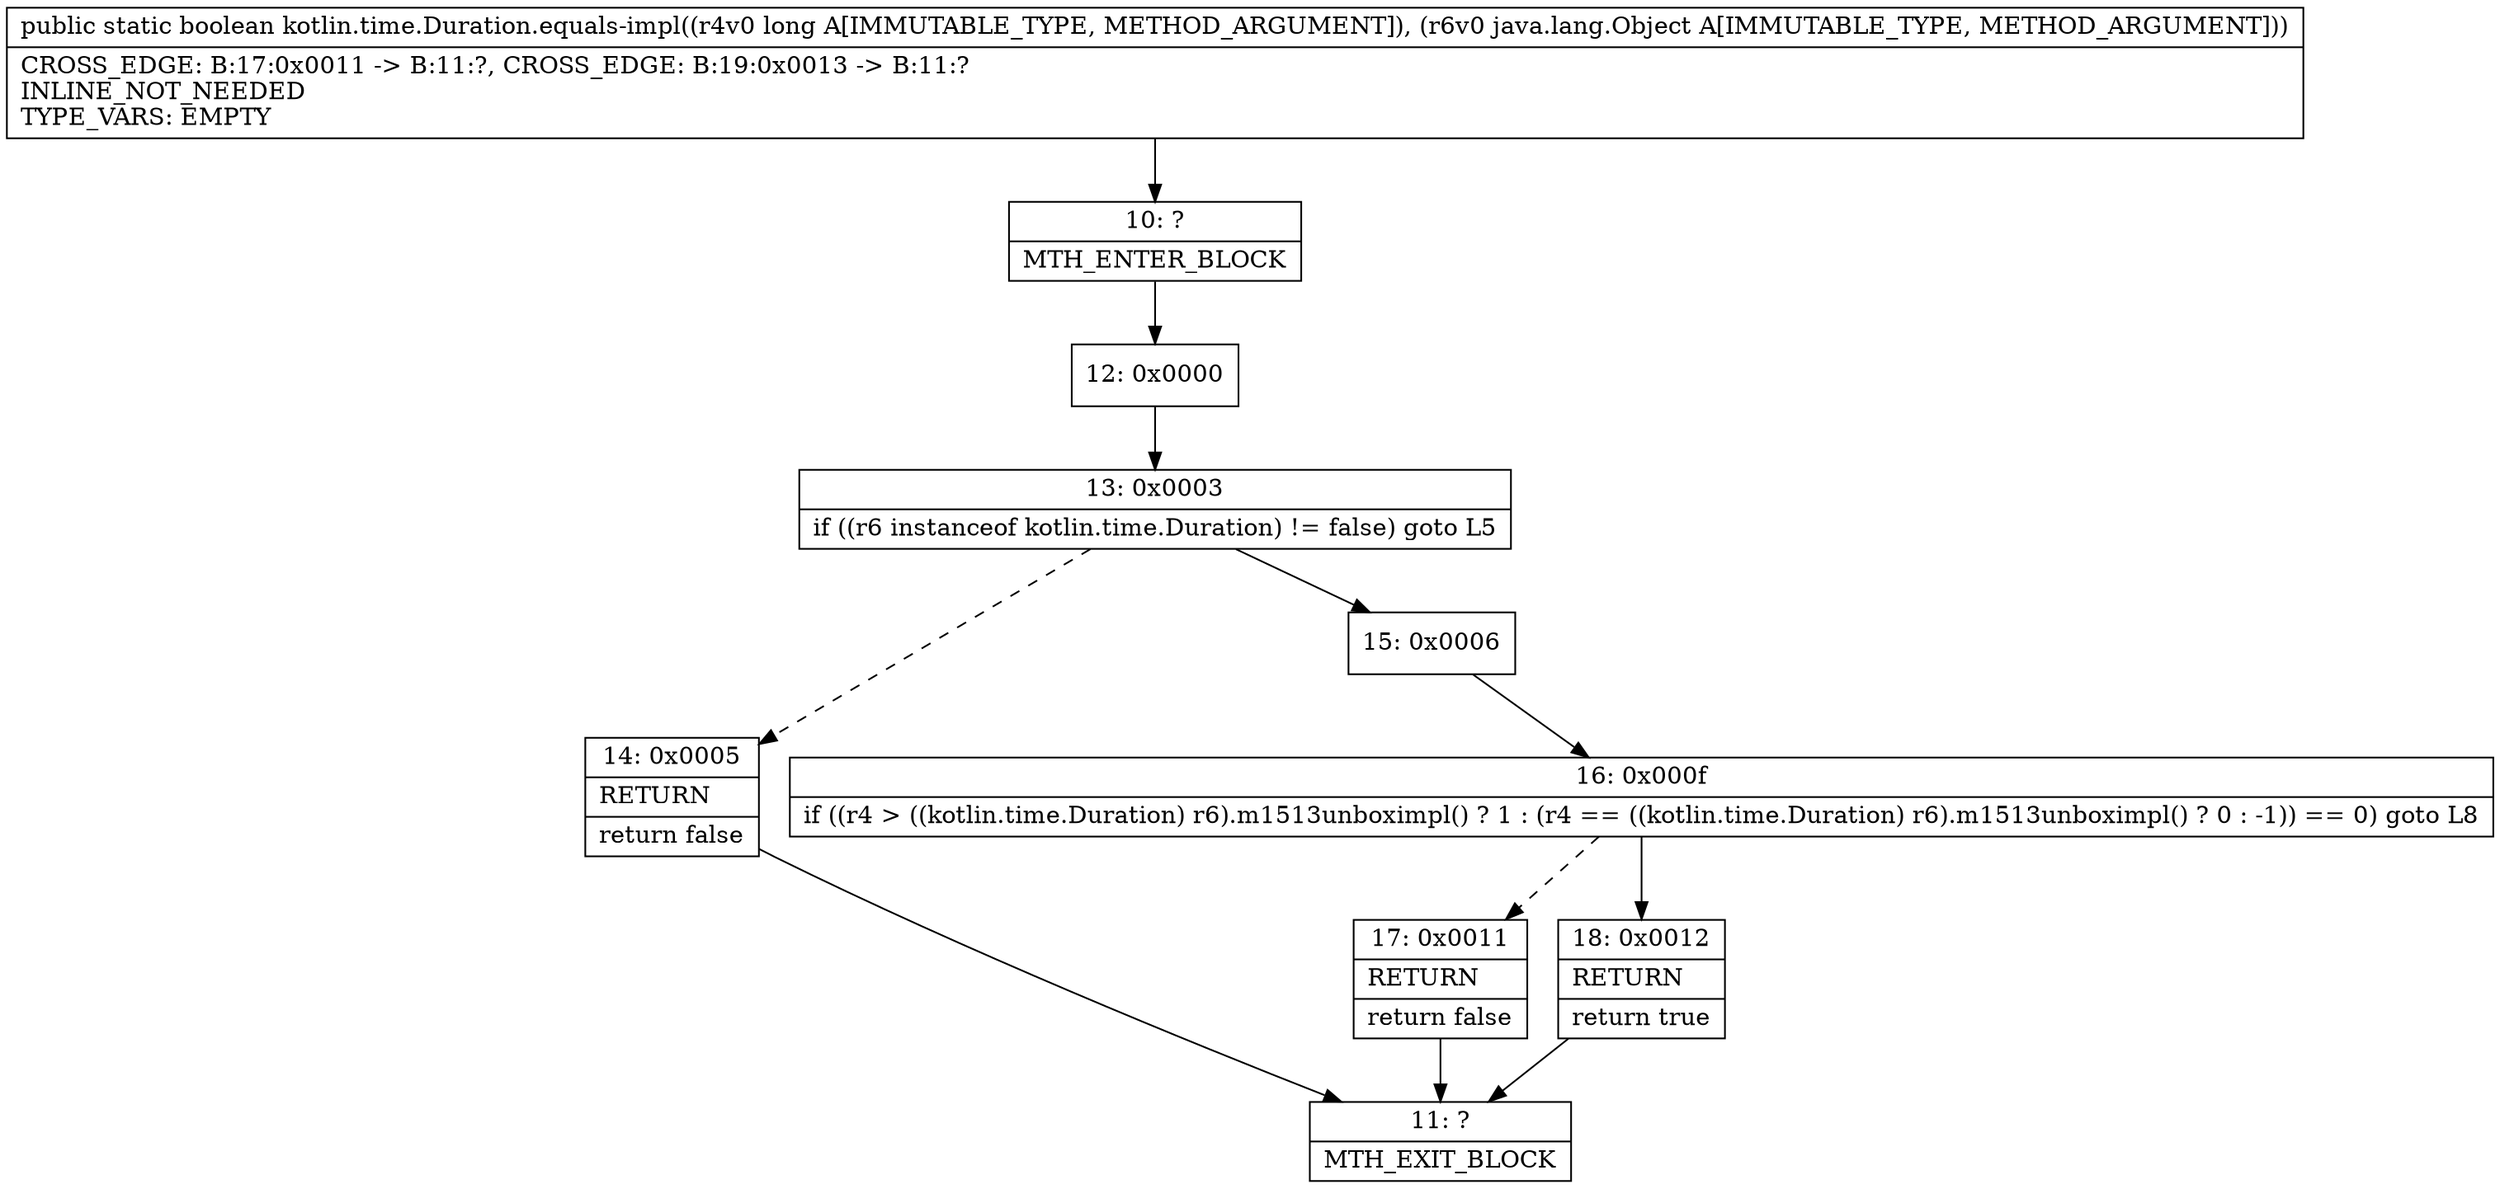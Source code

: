 digraph "CFG forkotlin.time.Duration.equals\-impl(JLjava\/lang\/Object;)Z" {
Node_10 [shape=record,label="{10\:\ ?|MTH_ENTER_BLOCK\l}"];
Node_12 [shape=record,label="{12\:\ 0x0000}"];
Node_13 [shape=record,label="{13\:\ 0x0003|if ((r6 instanceof kotlin.time.Duration) != false) goto L5\l}"];
Node_14 [shape=record,label="{14\:\ 0x0005|RETURN\l|return false\l}"];
Node_11 [shape=record,label="{11\:\ ?|MTH_EXIT_BLOCK\l}"];
Node_15 [shape=record,label="{15\:\ 0x0006}"];
Node_16 [shape=record,label="{16\:\ 0x000f|if ((r4 \> ((kotlin.time.Duration) r6).m1513unboximpl() ? 1 : (r4 == ((kotlin.time.Duration) r6).m1513unboximpl() ? 0 : \-1)) == 0) goto L8\l}"];
Node_17 [shape=record,label="{17\:\ 0x0011|RETURN\l|return false\l}"];
Node_18 [shape=record,label="{18\:\ 0x0012|RETURN\l|return true\l}"];
MethodNode[shape=record,label="{public static boolean kotlin.time.Duration.equals\-impl((r4v0 long A[IMMUTABLE_TYPE, METHOD_ARGUMENT]), (r6v0 java.lang.Object A[IMMUTABLE_TYPE, METHOD_ARGUMENT]))  | CROSS_EDGE: B:17:0x0011 \-\> B:11:?, CROSS_EDGE: B:19:0x0013 \-\> B:11:?\lINLINE_NOT_NEEDED\lTYPE_VARS: EMPTY\l}"];
MethodNode -> Node_10;Node_10 -> Node_12;
Node_12 -> Node_13;
Node_13 -> Node_14[style=dashed];
Node_13 -> Node_15;
Node_14 -> Node_11;
Node_15 -> Node_16;
Node_16 -> Node_17[style=dashed];
Node_16 -> Node_18;
Node_17 -> Node_11;
Node_18 -> Node_11;
}

